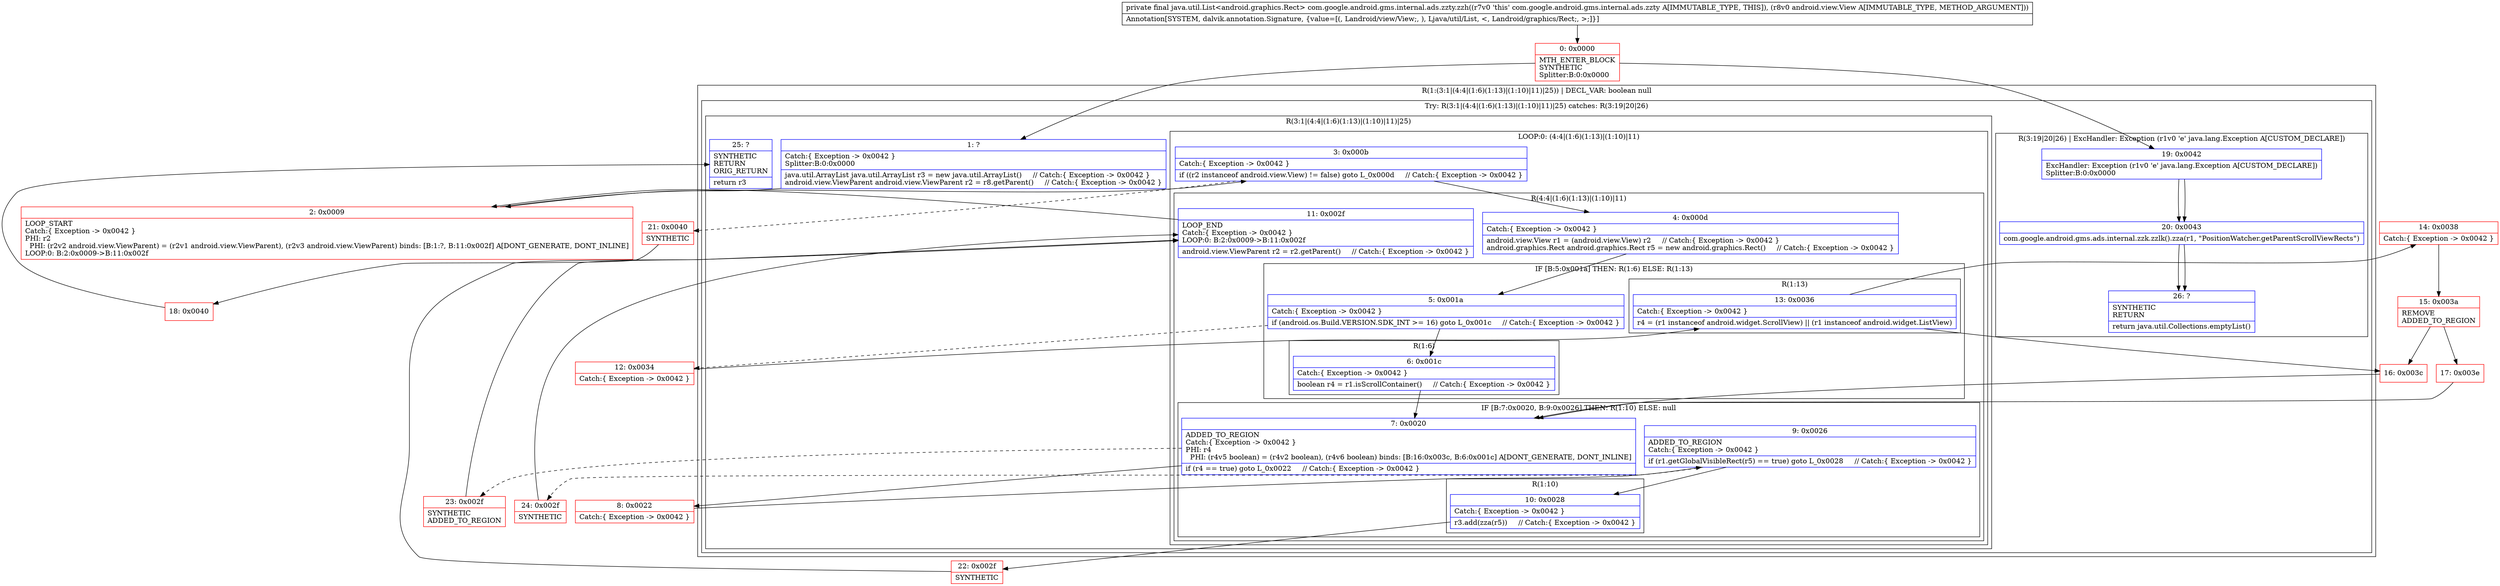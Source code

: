 digraph "CFG forcom.google.android.gms.internal.ads.zzty.zzh(Landroid\/view\/View;)Ljava\/util\/List;" {
subgraph cluster_Region_1255349505 {
label = "R(1:(3:1|(4:4|(1:6)(1:13)|(1:10)|11)|25)) | DECL_VAR: boolean null\l";
node [shape=record,color=blue];
subgraph cluster_TryCatchRegion_1339625071 {
label = "Try: R(3:1|(4:4|(1:6)(1:13)|(1:10)|11)|25) catches: R(3:19|20|26)";
node [shape=record,color=blue];
subgraph cluster_Region_1459582179 {
label = "R(3:1|(4:4|(1:6)(1:13)|(1:10)|11)|25)";
node [shape=record,color=blue];
Node_1 [shape=record,label="{1\:\ ?|Catch:\{ Exception \-\> 0x0042 \}\lSplitter:B:0:0x0000\l|java.util.ArrayList java.util.ArrayList r3 = new java.util.ArrayList()     \/\/ Catch:\{ Exception \-\> 0x0042 \}\landroid.view.ViewParent android.view.ViewParent r2 = r8.getParent()     \/\/ Catch:\{ Exception \-\> 0x0042 \}\l}"];
subgraph cluster_LoopRegion_762311092 {
label = "LOOP:0: (4:4|(1:6)(1:13)|(1:10)|11)";
node [shape=record,color=blue];
Node_3 [shape=record,label="{3\:\ 0x000b|Catch:\{ Exception \-\> 0x0042 \}\l|if ((r2 instanceof android.view.View) != false) goto L_0x000d     \/\/ Catch:\{ Exception \-\> 0x0042 \}\l}"];
subgraph cluster_Region_1746494701 {
label = "R(4:4|(1:6)(1:13)|(1:10)|11)";
node [shape=record,color=blue];
Node_4 [shape=record,label="{4\:\ 0x000d|Catch:\{ Exception \-\> 0x0042 \}\l|android.view.View r1 = (android.view.View) r2     \/\/ Catch:\{ Exception \-\> 0x0042 \}\landroid.graphics.Rect android.graphics.Rect r5 = new android.graphics.Rect()     \/\/ Catch:\{ Exception \-\> 0x0042 \}\l}"];
subgraph cluster_IfRegion_1745512750 {
label = "IF [B:5:0x001a] THEN: R(1:6) ELSE: R(1:13)";
node [shape=record,color=blue];
Node_5 [shape=record,label="{5\:\ 0x001a|Catch:\{ Exception \-\> 0x0042 \}\l|if (android.os.Build.VERSION.SDK_INT \>= 16) goto L_0x001c     \/\/ Catch:\{ Exception \-\> 0x0042 \}\l}"];
subgraph cluster_Region_1173114209 {
label = "R(1:6)";
node [shape=record,color=blue];
Node_6 [shape=record,label="{6\:\ 0x001c|Catch:\{ Exception \-\> 0x0042 \}\l|boolean r4 = r1.isScrollContainer()     \/\/ Catch:\{ Exception \-\> 0x0042 \}\l}"];
}
subgraph cluster_Region_889517483 {
label = "R(1:13)";
node [shape=record,color=blue];
Node_13 [shape=record,label="{13\:\ 0x0036|Catch:\{ Exception \-\> 0x0042 \}\l|r4 = (r1 instanceof android.widget.ScrollView) \|\| (r1 instanceof android.widget.ListView)\l}"];
}
}
subgraph cluster_IfRegion_1739870446 {
label = "IF [B:7:0x0020, B:9:0x0026] THEN: R(1:10) ELSE: null";
node [shape=record,color=blue];
Node_7 [shape=record,label="{7\:\ 0x0020|ADDED_TO_REGION\lCatch:\{ Exception \-\> 0x0042 \}\lPHI: r4 \l  PHI: (r4v5 boolean) = (r4v2 boolean), (r4v6 boolean) binds: [B:16:0x003c, B:6:0x001c] A[DONT_GENERATE, DONT_INLINE]\l|if (r4 == true) goto L_0x0022     \/\/ Catch:\{ Exception \-\> 0x0042 \}\l}"];
Node_9 [shape=record,label="{9\:\ 0x0026|ADDED_TO_REGION\lCatch:\{ Exception \-\> 0x0042 \}\l|if (r1.getGlobalVisibleRect(r5) == true) goto L_0x0028     \/\/ Catch:\{ Exception \-\> 0x0042 \}\l}"];
subgraph cluster_Region_43929823 {
label = "R(1:10)";
node [shape=record,color=blue];
Node_10 [shape=record,label="{10\:\ 0x0028|Catch:\{ Exception \-\> 0x0042 \}\l|r3.add(zza(r5))     \/\/ Catch:\{ Exception \-\> 0x0042 \}\l}"];
}
}
Node_11 [shape=record,label="{11\:\ 0x002f|LOOP_END\lCatch:\{ Exception \-\> 0x0042 \}\lLOOP:0: B:2:0x0009\-\>B:11:0x002f\l|android.view.ViewParent r2 = r2.getParent()     \/\/ Catch:\{ Exception \-\> 0x0042 \}\l}"];
}
}
Node_25 [shape=record,label="{25\:\ ?|SYNTHETIC\lRETURN\lORIG_RETURN\l|return r3\l}"];
}
subgraph cluster_Region_1707735492 {
label = "R(3:19|20|26) | ExcHandler: Exception (r1v0 'e' java.lang.Exception A[CUSTOM_DECLARE])\l";
node [shape=record,color=blue];
Node_19 [shape=record,label="{19\:\ 0x0042|ExcHandler: Exception (r1v0 'e' java.lang.Exception A[CUSTOM_DECLARE])\lSplitter:B:0:0x0000\l}"];
Node_20 [shape=record,label="{20\:\ 0x0043|com.google.android.gms.ads.internal.zzk.zzlk().zza(r1, \"PositionWatcher.getParentScrollViewRects\")\l}"];
Node_26 [shape=record,label="{26\:\ ?|SYNTHETIC\lRETURN\l|return java.util.Collections.emptyList()\l}"];
}
}
}
subgraph cluster_Region_1707735492 {
label = "R(3:19|20|26) | ExcHandler: Exception (r1v0 'e' java.lang.Exception A[CUSTOM_DECLARE])\l";
node [shape=record,color=blue];
Node_19 [shape=record,label="{19\:\ 0x0042|ExcHandler: Exception (r1v0 'e' java.lang.Exception A[CUSTOM_DECLARE])\lSplitter:B:0:0x0000\l}"];
Node_20 [shape=record,label="{20\:\ 0x0043|com.google.android.gms.ads.internal.zzk.zzlk().zza(r1, \"PositionWatcher.getParentScrollViewRects\")\l}"];
Node_26 [shape=record,label="{26\:\ ?|SYNTHETIC\lRETURN\l|return java.util.Collections.emptyList()\l}"];
}
Node_0 [shape=record,color=red,label="{0\:\ 0x0000|MTH_ENTER_BLOCK\lSYNTHETIC\lSplitter:B:0:0x0000\l}"];
Node_2 [shape=record,color=red,label="{2\:\ 0x0009|LOOP_START\lCatch:\{ Exception \-\> 0x0042 \}\lPHI: r2 \l  PHI: (r2v2 android.view.ViewParent) = (r2v1 android.view.ViewParent), (r2v3 android.view.ViewParent) binds: [B:1:?, B:11:0x002f] A[DONT_GENERATE, DONT_INLINE]\lLOOP:0: B:2:0x0009\-\>B:11:0x002f\l}"];
Node_8 [shape=record,color=red,label="{8\:\ 0x0022|Catch:\{ Exception \-\> 0x0042 \}\l}"];
Node_12 [shape=record,color=red,label="{12\:\ 0x0034|Catch:\{ Exception \-\> 0x0042 \}\l}"];
Node_14 [shape=record,color=red,label="{14\:\ 0x0038|Catch:\{ Exception \-\> 0x0042 \}\l}"];
Node_15 [shape=record,color=red,label="{15\:\ 0x003a|REMOVE\lADDED_TO_REGION\l}"];
Node_16 [shape=record,color=red,label="{16\:\ 0x003c}"];
Node_17 [shape=record,color=red,label="{17\:\ 0x003e}"];
Node_18 [shape=record,color=red,label="{18\:\ 0x0040}"];
Node_21 [shape=record,color=red,label="{21\:\ 0x0040|SYNTHETIC\l}"];
Node_22 [shape=record,color=red,label="{22\:\ 0x002f|SYNTHETIC\l}"];
Node_23 [shape=record,color=red,label="{23\:\ 0x002f|SYNTHETIC\lADDED_TO_REGION\l}"];
Node_24 [shape=record,color=red,label="{24\:\ 0x002f|SYNTHETIC\l}"];
MethodNode[shape=record,label="{private final java.util.List\<android.graphics.Rect\> com.google.android.gms.internal.ads.zzty.zzh((r7v0 'this' com.google.android.gms.internal.ads.zzty A[IMMUTABLE_TYPE, THIS]), (r8v0 android.view.View A[IMMUTABLE_TYPE, METHOD_ARGUMENT]))  | Annotation[SYSTEM, dalvik.annotation.Signature, \{value=[(, Landroid\/view\/View;, ), Ljava\/util\/List, \<, Landroid\/graphics\/Rect;, \>;]\}]\l}"];
MethodNode -> Node_0;
Node_1 -> Node_2;
Node_3 -> Node_4;
Node_3 -> Node_21[style=dashed];
Node_4 -> Node_5;
Node_5 -> Node_6;
Node_5 -> Node_12[style=dashed];
Node_6 -> Node_7;
Node_13 -> Node_14;
Node_13 -> Node_16;
Node_7 -> Node_8;
Node_7 -> Node_23[style=dashed];
Node_9 -> Node_10;
Node_9 -> Node_24[style=dashed];
Node_10 -> Node_22;
Node_11 -> Node_2;
Node_19 -> Node_20;
Node_20 -> Node_26;
Node_19 -> Node_20;
Node_20 -> Node_26;
Node_0 -> Node_1;
Node_0 -> Node_19;
Node_2 -> Node_3;
Node_8 -> Node_9;
Node_12 -> Node_13;
Node_14 -> Node_15;
Node_15 -> Node_16;
Node_15 -> Node_17;
Node_16 -> Node_7;
Node_17 -> Node_7;
Node_18 -> Node_25;
Node_21 -> Node_18;
Node_22 -> Node_11;
Node_23 -> Node_11;
Node_24 -> Node_11;
}


